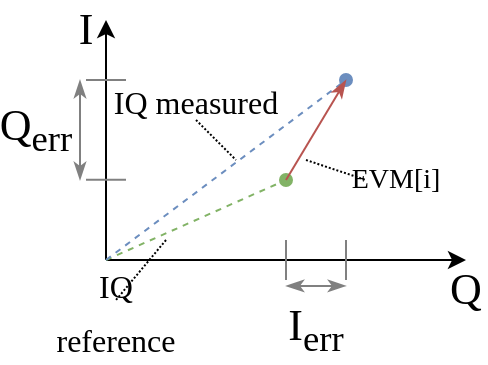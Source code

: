 <mxfile version="21.4.0" type="device">
  <diagram name="Page-1" id="hAiKYa4-dK42ltRqcPiO">
    <mxGraphModel dx="479" dy="276" grid="1" gridSize="10" guides="1" tooltips="1" connect="1" arrows="1" fold="1" page="1" pageScale="1" pageWidth="827" pageHeight="1169" math="0" shadow="0">
      <root>
        <mxCell id="0" />
        <mxCell id="1" parent="0" />
        <mxCell id="eyD7A_Jjde4RJUeQWau_-1" value="" style="endArrow=classic;html=1;rounded=0;endFill=1;" parent="1" edge="1">
          <mxGeometry width="50" height="50" relative="1" as="geometry">
            <mxPoint x="120" y="160" as="sourcePoint" />
            <mxPoint x="120" y="40" as="targetPoint" />
          </mxGeometry>
        </mxCell>
        <mxCell id="eyD7A_Jjde4RJUeQWau_-2" value="" style="endArrow=classic;html=1;rounded=0;endFill=1;" parent="1" edge="1">
          <mxGeometry width="50" height="50" relative="1" as="geometry">
            <mxPoint x="120" y="160" as="sourcePoint" />
            <mxPoint x="300" y="160" as="targetPoint" />
          </mxGeometry>
        </mxCell>
        <mxCell id="eyD7A_Jjde4RJUeQWau_-4" value="I" style="text;html=1;strokeColor=none;fillColor=none;align=center;verticalAlign=middle;whiteSpace=wrap;rounded=0;fontFamily=UGent Panno Text;fontSize=22;" parent="1" vertex="1">
          <mxGeometry x="100" y="30" width="20" height="30" as="geometry" />
        </mxCell>
        <mxCell id="eyD7A_Jjde4RJUeQWau_-5" value="Q" style="text;html=1;strokeColor=none;fillColor=none;align=center;verticalAlign=middle;whiteSpace=wrap;rounded=0;fontFamily=UGent Panno Text;fontSize=22;" parent="1" vertex="1">
          <mxGeometry x="290" y="160" width="20" height="30" as="geometry" />
        </mxCell>
        <mxCell id="eyD7A_Jjde4RJUeQWau_-7" value="" style="endArrow=oval;html=1;rounded=0;fontFamily=UGent Panno Text;fontSize=22;fontColor=default;dashed=1;fillColor=#d5e8d4;strokeColor=#82b366;endFill=1;" parent="1" edge="1">
          <mxGeometry width="50" height="50" relative="1" as="geometry">
            <mxPoint x="120" y="160" as="sourcePoint" />
            <mxPoint x="210" y="120" as="targetPoint" />
          </mxGeometry>
        </mxCell>
        <mxCell id="eyD7A_Jjde4RJUeQWau_-8" value="" style="endArrow=oval;html=1;rounded=0;fontFamily=UGent Panno Text;fontSize=22;fontColor=default;fillColor=#dae8fc;strokeColor=#6c8ebf;endFill=1;dashed=1;" parent="1" edge="1">
          <mxGeometry width="50" height="50" relative="1" as="geometry">
            <mxPoint x="120" y="160" as="sourcePoint" />
            <mxPoint x="240" y="70" as="targetPoint" />
          </mxGeometry>
        </mxCell>
        <mxCell id="eyD7A_Jjde4RJUeQWau_-11" value="" style="endArrow=classicThin;html=1;rounded=0;fontFamily=UGent Panno Text;fontSize=22;fontColor=default;startArrow=none;startFill=0;endFill=1;fillColor=#f8cecc;strokeColor=#b85450;" parent="1" edge="1">
          <mxGeometry width="50" height="50" relative="1" as="geometry">
            <mxPoint x="210" y="120" as="sourcePoint" />
            <mxPoint x="240" y="70" as="targetPoint" />
          </mxGeometry>
        </mxCell>
        <mxCell id="eyD7A_Jjde4RJUeQWau_-14" value="EVM[i]" style="text;html=1;strokeColor=none;fillColor=none;align=center;verticalAlign=middle;whiteSpace=wrap;rounded=0;fontSize=14;fontFamily=UGent Panno Text;fontColor=default;" parent="1" vertex="1">
          <mxGeometry x="250" y="110" width="30" height="20" as="geometry" />
        </mxCell>
        <mxCell id="eyD7A_Jjde4RJUeQWau_-16" value="" style="endArrow=none;dashed=1;html=1;rounded=0;fontFamily=UGent Panno Text;fontSize=22;fontColor=default;entryX=0.5;entryY=0;entryDx=0;entryDy=0;dashPattern=1 1;" parent="1" target="eyD7A_Jjde4RJUeQWau_-17" edge="1">
          <mxGeometry width="50" height="50" relative="1" as="geometry">
            <mxPoint x="150" y="150" as="sourcePoint" />
            <mxPoint x="190" y="180" as="targetPoint" />
          </mxGeometry>
        </mxCell>
        <mxCell id="eyD7A_Jjde4RJUeQWau_-17" value="&lt;font style=&quot;font-size: 16px;&quot;&gt;IQ reference&lt;/font&gt;" style="text;html=1;strokeColor=none;fillColor=none;align=center;verticalAlign=middle;whiteSpace=wrap;rounded=0;fontSize=22;fontFamily=UGent Panno Text;fontColor=default;" parent="1" vertex="1">
          <mxGeometry x="90" y="180" width="70" height="10" as="geometry" />
        </mxCell>
        <mxCell id="eyD7A_Jjde4RJUeQWau_-18" value="&lt;font style=&quot;font-size: 16px;&quot;&gt;IQ measured&lt;/font&gt;" style="text;html=1;strokeColor=none;fillColor=none;align=center;verticalAlign=middle;whiteSpace=wrap;rounded=0;fontSize=22;fontFamily=UGent Panno Text;fontColor=default;" parent="1" vertex="1">
          <mxGeometry x="120" y="70" width="90" height="20" as="geometry" />
        </mxCell>
        <mxCell id="eyD7A_Jjde4RJUeQWau_-19" value="" style="endArrow=none;dashed=1;html=1;rounded=0;fontFamily=UGent Panno Text;fontSize=22;fontColor=default;exitX=0.5;exitY=1;exitDx=0;exitDy=0;dashPattern=1 1;" parent="1" source="eyD7A_Jjde4RJUeQWau_-18" edge="1">
          <mxGeometry width="50" height="50" relative="1" as="geometry">
            <mxPoint x="145" y="80" as="sourcePoint" />
            <mxPoint x="185" y="110" as="targetPoint" />
          </mxGeometry>
        </mxCell>
        <mxCell id="eyD7A_Jjde4RJUeQWau_-20" value="" style="endArrow=none;dashed=1;html=1;rounded=0;fontFamily=UGent Panno Text;fontSize=22;fontColor=default;entryX=0;entryY=0.5;entryDx=0;entryDy=0;dashPattern=1 1;" parent="1" target="eyD7A_Jjde4RJUeQWau_-14" edge="1">
          <mxGeometry width="50" height="50" relative="1" as="geometry">
            <mxPoint x="220" y="110" as="sourcePoint" />
            <mxPoint x="240" y="130" as="targetPoint" />
          </mxGeometry>
        </mxCell>
        <mxCell id="eyD7A_Jjde4RJUeQWau_-21" value="" style="endArrow=none;html=1;rounded=0;fontFamily=UGent Panno Text;fontSize=22;fontColor=default;fillColor=#f5f5f5;strokeColor=#808080;" parent="1" edge="1">
          <mxGeometry width="50" height="50" relative="1" as="geometry">
            <mxPoint x="210" y="170" as="sourcePoint" />
            <mxPoint x="210" y="150" as="targetPoint" />
          </mxGeometry>
        </mxCell>
        <mxCell id="eyD7A_Jjde4RJUeQWau_-22" value="" style="endArrow=none;html=1;rounded=0;fontFamily=UGent Panno Text;fontSize=22;fontColor=default;fillColor=#f5f5f5;strokeColor=#808080;" parent="1" edge="1">
          <mxGeometry width="50" height="50" relative="1" as="geometry">
            <mxPoint x="240" y="170" as="sourcePoint" />
            <mxPoint x="240" y="150" as="targetPoint" />
          </mxGeometry>
        </mxCell>
        <mxCell id="eyD7A_Jjde4RJUeQWau_-23" value="" style="endArrow=classicThin;startArrow=classicThin;html=1;rounded=0;fontFamily=UGent Panno Text;fontSize=22;fontColor=default;fillColor=#f5f5f5;strokeColor=#808080;startFill=1;endFill=1;" parent="1" edge="1">
          <mxGeometry width="50" height="50" relative="1" as="geometry">
            <mxPoint x="210" y="172.94" as="sourcePoint" />
            <mxPoint x="240" y="172.94" as="targetPoint" />
          </mxGeometry>
        </mxCell>
        <mxCell id="eyD7A_Jjde4RJUeQWau_-24" value="I&lt;sub&gt;err&lt;/sub&gt;" style="text;html=1;strokeColor=none;fillColor=none;align=center;verticalAlign=middle;whiteSpace=wrap;rounded=0;fontFamily=UGent Panno Text;fontSize=22;" parent="1" vertex="1">
          <mxGeometry x="210" y="180" width="30" height="30" as="geometry" />
        </mxCell>
        <mxCell id="eyD7A_Jjde4RJUeQWau_-25" value="" style="endArrow=none;html=1;rounded=0;fontFamily=UGent Panno Text;fontSize=22;fontColor=default;fillColor=#f5f5f5;strokeColor=#808080;" parent="1" edge="1">
          <mxGeometry width="50" height="50" relative="1" as="geometry">
            <mxPoint x="130" y="70" as="sourcePoint" />
            <mxPoint x="110" y="70" as="targetPoint" />
          </mxGeometry>
        </mxCell>
        <mxCell id="eyD7A_Jjde4RJUeQWau_-26" value="" style="endArrow=none;html=1;rounded=0;fontFamily=UGent Panno Text;fontSize=22;fontColor=default;fillColor=#f5f5f5;strokeColor=#808080;" parent="1" edge="1">
          <mxGeometry width="50" height="50" relative="1" as="geometry">
            <mxPoint x="130" y="119.89" as="sourcePoint" />
            <mxPoint x="110" y="119.89" as="targetPoint" />
          </mxGeometry>
        </mxCell>
        <mxCell id="eyD7A_Jjde4RJUeQWau_-27" value="" style="endArrow=classicThin;startArrow=classicThin;html=1;rounded=0;fontFamily=UGent Panno Text;fontSize=22;fontColor=default;fillColor=#f5f5f5;strokeColor=#808080;startFill=1;endFill=1;" parent="1" edge="1">
          <mxGeometry width="50" height="50" relative="1" as="geometry">
            <mxPoint x="107" y="120" as="sourcePoint" />
            <mxPoint x="107" y="70" as="targetPoint" />
          </mxGeometry>
        </mxCell>
        <mxCell id="eyD7A_Jjde4RJUeQWau_-28" value="Q&lt;sub&gt;err&lt;/sub&gt;" style="text;html=1;strokeColor=none;fillColor=none;align=center;verticalAlign=middle;whiteSpace=wrap;rounded=0;fontFamily=UGent Panno Text;fontSize=22;" parent="1" vertex="1">
          <mxGeometry x="70" y="80" width="30" height="30" as="geometry" />
        </mxCell>
      </root>
    </mxGraphModel>
  </diagram>
</mxfile>
